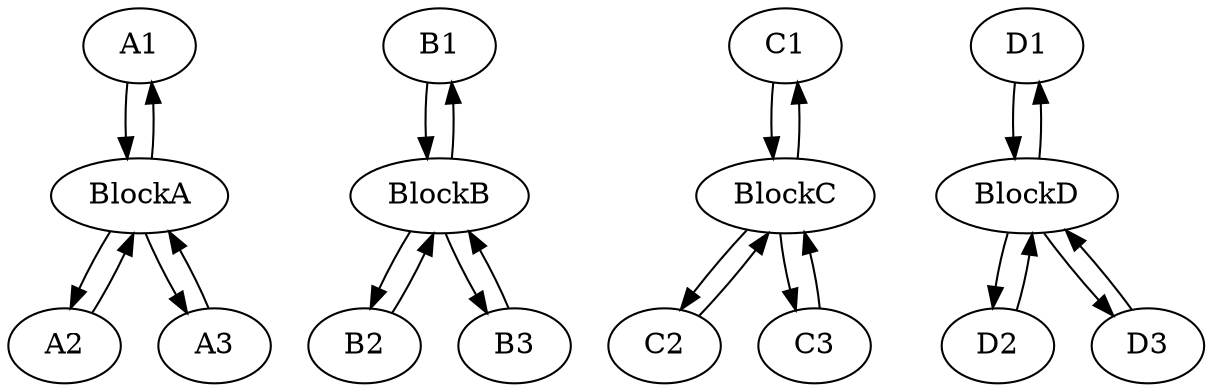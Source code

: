 digraph branch1 {
  name=branch1
  node [type=tmsg cpu=0 fid=1 toffs=0 pattern=A]
  A1 [par="0xA1" evtno="0xA1"]
  A2 [par="0xA2" evtno="0xA2"]
  A3 [par="0xA3" evtno="0xA3"]
  BlockA [type=block qlo=1 tperiod=1000000 patentry=1 patexit=1]
  A2 -> BlockA -> A1 -> BlockA [type=defdst]
  A3 -> BlockA [type=defdst]
  BlockA -> A2 [type=altdst]
  BlockA -> A3 [type=altdst]
  node [type=tmsg cpu=1 fid=1 toffs=0 pattern=B]
  B1 [par="0xB1" evtno="0xB1"]
  B2 [par="0xB2" evtno="0xB2"]
  B3 [par="0xB3" evtno="0xB3"]
  BlockB [type=block qlo=1 tperiod=1000000 patentry=1 patexit=1]
  B2 -> BlockB -> B1 -> BlockB [type=defdst]
  B3 -> BlockB [type=defdst]
  BlockB -> B2 [type=altdst]
  BlockB -> B3 [type=altdst]
  node [type=tmsg cpu=2 fid=1 toffs=0 pattern=C]
  C1 [par="0xC1" evtno="0xC1"]
  C2 [par="0xC2" evtno="0xC2"]
  C3 [par="0xC3" evtno="0xC3"]
  BlockC [type=block qlo=1 tperiod=1000000 patentry=1 patexit=1]
  C2 -> BlockC -> C1 -> BlockC [type=defdst]
  C3 -> BlockC [type=defdst]
  BlockC -> C2 [type=altdst]
  BlockC -> C3 [type=altdst]
  node [type=tmsg cpu=3 fid=1 toffs=0 pattern=D]
  D1 [par="0xD1" evtno="0xD1"]
  D2 [par="0xD2" evtno="0xD2"]
  D3 [par="0xD3" evtno="0xD3"]
  BlockD [type=block qlo=1 tperiod=1000000 patentry=1 patexit=1]
  D2 -> BlockD -> D1 -> BlockD [type=defdst]
  D3 -> BlockD [type=defdst]
  BlockD -> D2 [type=altdst]
  BlockD -> D3 [type=altdst]
}
